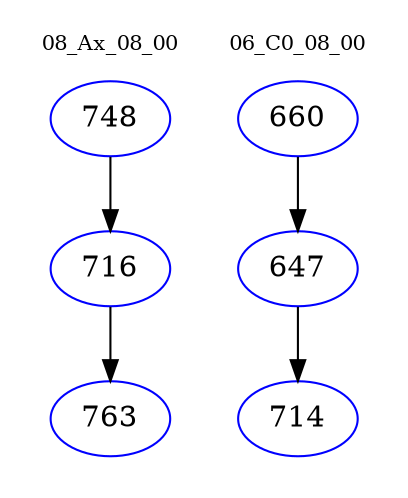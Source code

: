 digraph{
subgraph cluster_0 {
color = white
label = "08_Ax_08_00";
fontsize=10;
T0_748 [label="748", color="blue"]
T0_748 -> T0_716 [color="black"]
T0_716 [label="716", color="blue"]
T0_716 -> T0_763 [color="black"]
T0_763 [label="763", color="blue"]
}
subgraph cluster_1 {
color = white
label = "06_C0_08_00";
fontsize=10;
T1_660 [label="660", color="blue"]
T1_660 -> T1_647 [color="black"]
T1_647 [label="647", color="blue"]
T1_647 -> T1_714 [color="black"]
T1_714 [label="714", color="blue"]
}
}
